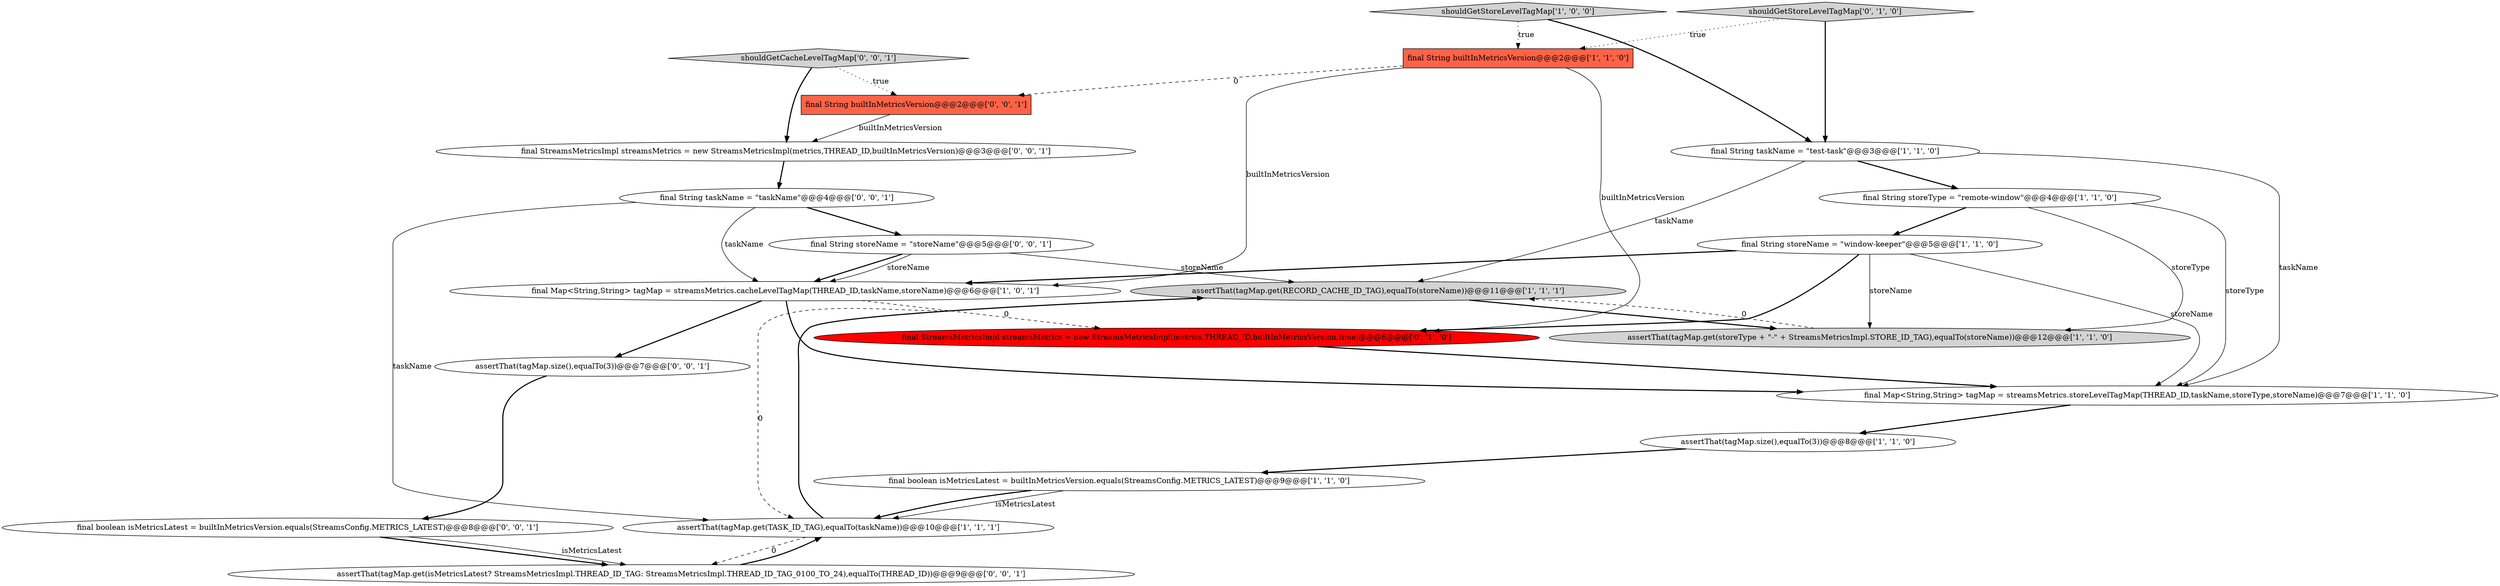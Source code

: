 digraph {
8 [style = filled, label = "assertThat(tagMap.get(RECORD_CACHE_ID_TAG),equalTo(storeName))@@@11@@@['1', '1', '1']", fillcolor = lightgray, shape = ellipse image = "AAA0AAABBB1BBB"];
2 [style = filled, label = "final boolean isMetricsLatest = builtInMetricsVersion.equals(StreamsConfig.METRICS_LATEST)@@@9@@@['1', '1', '0']", fillcolor = white, shape = ellipse image = "AAA0AAABBB1BBB"];
19 [style = filled, label = "assertThat(tagMap.size(),equalTo(3))@@@7@@@['0', '0', '1']", fillcolor = white, shape = ellipse image = "AAA0AAABBB3BBB"];
3 [style = filled, label = "shouldGetStoreLevelTagMap['1', '0', '0']", fillcolor = lightgray, shape = diamond image = "AAA0AAABBB1BBB"];
9 [style = filled, label = "assertThat(tagMap.get(TASK_ID_TAG),equalTo(taskName))@@@10@@@['1', '1', '1']", fillcolor = white, shape = ellipse image = "AAA0AAABBB1BBB"];
4 [style = filled, label = "final String storeName = \"window-keeper\"@@@5@@@['1', '1', '0']", fillcolor = white, shape = ellipse image = "AAA0AAABBB1BBB"];
13 [style = filled, label = "final StreamsMetricsImpl streamsMetrics = new StreamsMetricsImpl(metrics,THREAD_ID,builtInMetricsVersion,time)@@@6@@@['0', '1', '0']", fillcolor = red, shape = ellipse image = "AAA1AAABBB2BBB"];
18 [style = filled, label = "final StreamsMetricsImpl streamsMetrics = new StreamsMetricsImpl(metrics,THREAD_ID,builtInMetricsVersion)@@@3@@@['0', '0', '1']", fillcolor = white, shape = ellipse image = "AAA0AAABBB3BBB"];
5 [style = filled, label = "assertThat(tagMap.size(),equalTo(3))@@@8@@@['1', '1', '0']", fillcolor = white, shape = ellipse image = "AAA0AAABBB1BBB"];
14 [style = filled, label = "final String storeName = \"storeName\"@@@5@@@['0', '0', '1']", fillcolor = white, shape = ellipse image = "AAA0AAABBB3BBB"];
20 [style = filled, label = "shouldGetCacheLevelTagMap['0', '0', '1']", fillcolor = lightgray, shape = diamond image = "AAA0AAABBB3BBB"];
1 [style = filled, label = "final String builtInMetricsVersion@@@2@@@['1', '1', '0']", fillcolor = tomato, shape = box image = "AAA0AAABBB1BBB"];
17 [style = filled, label = "assertThat(tagMap.get(isMetricsLatest? StreamsMetricsImpl.THREAD_ID_TAG: StreamsMetricsImpl.THREAD_ID_TAG_0100_TO_24),equalTo(THREAD_ID))@@@9@@@['0', '0', '1']", fillcolor = white, shape = ellipse image = "AAA0AAABBB3BBB"];
7 [style = filled, label = "final Map<String,String> tagMap = streamsMetrics.cacheLevelTagMap(THREAD_ID,taskName,storeName)@@@6@@@['1', '0', '1']", fillcolor = white, shape = ellipse image = "AAA0AAABBB1BBB"];
11 [style = filled, label = "assertThat(tagMap.get(storeType + \"-\" + StreamsMetricsImpl.STORE_ID_TAG),equalTo(storeName))@@@12@@@['1', '1', '0']", fillcolor = lightgray, shape = ellipse image = "AAA0AAABBB1BBB"];
10 [style = filled, label = "final Map<String,String> tagMap = streamsMetrics.storeLevelTagMap(THREAD_ID,taskName,storeType,storeName)@@@7@@@['1', '1', '0']", fillcolor = white, shape = ellipse image = "AAA0AAABBB1BBB"];
15 [style = filled, label = "final String builtInMetricsVersion@@@2@@@['0', '0', '1']", fillcolor = tomato, shape = box image = "AAA0AAABBB3BBB"];
16 [style = filled, label = "final boolean isMetricsLatest = builtInMetricsVersion.equals(StreamsConfig.METRICS_LATEST)@@@8@@@['0', '0', '1']", fillcolor = white, shape = ellipse image = "AAA0AAABBB3BBB"];
0 [style = filled, label = "final String storeType = \"remote-window\"@@@4@@@['1', '1', '0']", fillcolor = white, shape = ellipse image = "AAA0AAABBB1BBB"];
21 [style = filled, label = "final String taskName = \"taskName\"@@@4@@@['0', '0', '1']", fillcolor = white, shape = ellipse image = "AAA0AAABBB3BBB"];
12 [style = filled, label = "shouldGetStoreLevelTagMap['0', '1', '0']", fillcolor = lightgray, shape = diamond image = "AAA0AAABBB2BBB"];
6 [style = filled, label = "final String taskName = \"test-task\"@@@3@@@['1', '1', '0']", fillcolor = white, shape = ellipse image = "AAA0AAABBB1BBB"];
1->13 [style = solid, label="builtInMetricsVersion"];
13->10 [style = bold, label=""];
15->18 [style = solid, label="builtInMetricsVersion"];
11->8 [style = dashed, label="0"];
21->7 [style = solid, label="taskName"];
7->10 [style = bold, label=""];
1->15 [style = dashed, label="0"];
2->9 [style = solid, label="isMetricsLatest"];
0->11 [style = solid, label="storeType"];
17->9 [style = bold, label=""];
4->13 [style = bold, label=""];
6->8 [style = solid, label="taskName"];
12->1 [style = dotted, label="true"];
3->6 [style = bold, label=""];
21->9 [style = solid, label="taskName"];
1->7 [style = solid, label="builtInMetricsVersion"];
0->10 [style = solid, label="storeType"];
6->0 [style = bold, label=""];
2->9 [style = bold, label=""];
16->17 [style = bold, label=""];
9->8 [style = bold, label=""];
12->6 [style = bold, label=""];
4->7 [style = bold, label=""];
4->10 [style = solid, label="storeName"];
14->7 [style = bold, label=""];
19->16 [style = bold, label=""];
20->18 [style = bold, label=""];
8->9 [style = dashed, label="0"];
5->2 [style = bold, label=""];
14->8 [style = solid, label="storeName"];
10->5 [style = bold, label=""];
0->4 [style = bold, label=""];
6->10 [style = solid, label="taskName"];
9->17 [style = dashed, label="0"];
21->14 [style = bold, label=""];
7->13 [style = dashed, label="0"];
18->21 [style = bold, label=""];
4->11 [style = solid, label="storeName"];
14->7 [style = solid, label="storeName"];
8->11 [style = bold, label=""];
7->19 [style = bold, label=""];
3->1 [style = dotted, label="true"];
20->15 [style = dotted, label="true"];
16->17 [style = solid, label="isMetricsLatest"];
}
